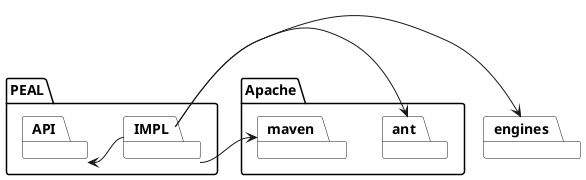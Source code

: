 @startuml
package Apache {
	package ant
	package maven
}
package engines

package PEAL {
	package IMPL
	package API

	API <- IMPL
	IMPL -> ant
	IMPL -> maven
	IMPL -> engines
}


hide empty members
hide empty methods
hide circle

skinparam monochrome true
skinparam shadowing false
skinparam packageStyle rect
skinparam classBackgroundColor white
skinparam nodeBackgroundColor white
skinparam frameBackgroundColor white
skinparam packageBackgroundColor white
@enduml
